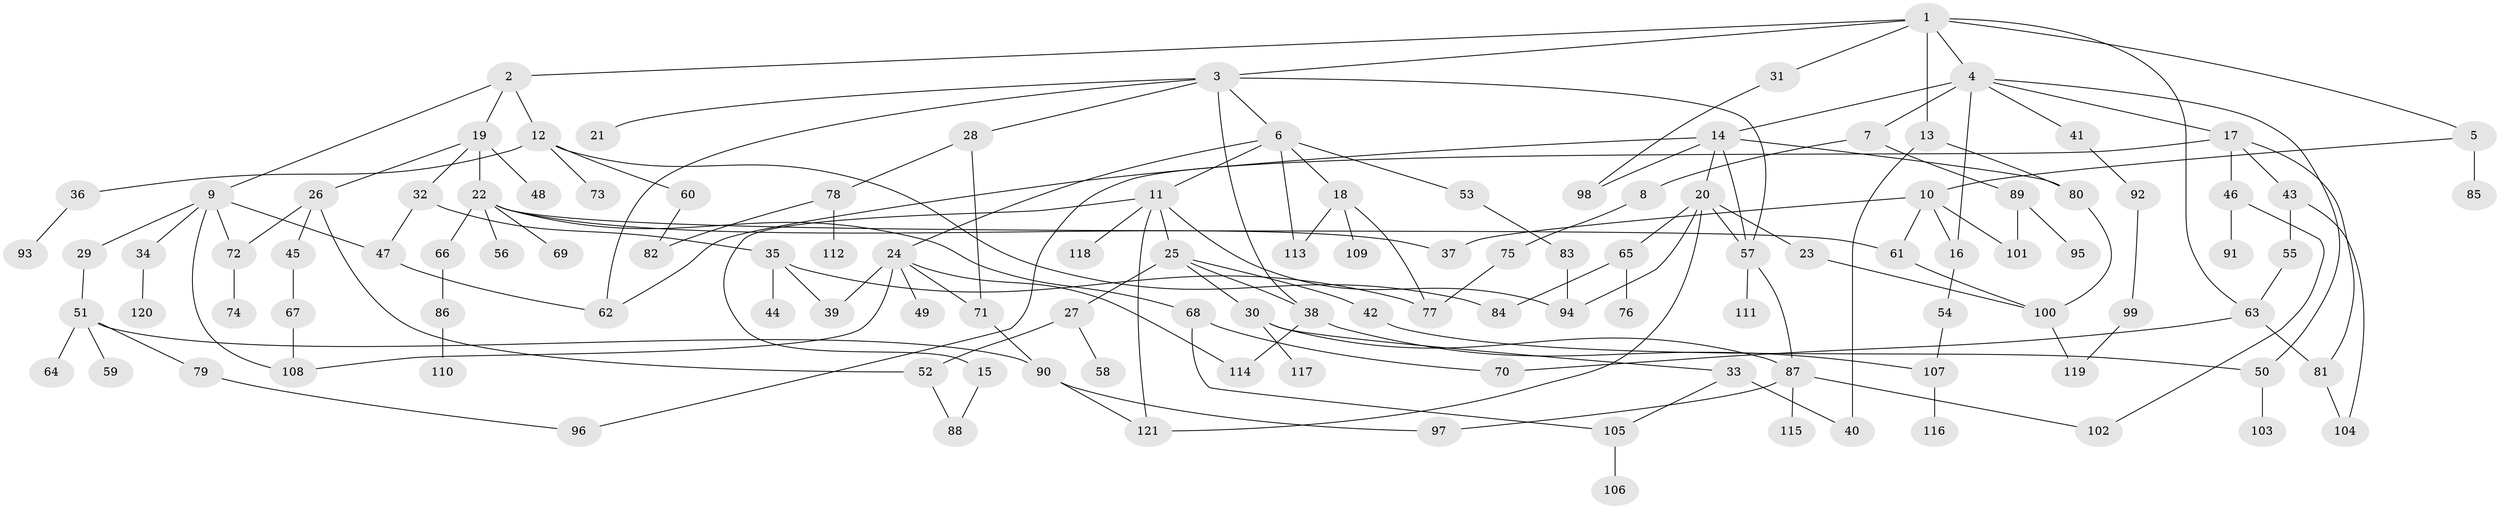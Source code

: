 // coarse degree distribution, {9: 0.01639344262295082, 8: 0.01639344262295082, 3: 0.18032786885245902, 6: 0.01639344262295082, 5: 0.08196721311475409, 2: 0.36065573770491804, 4: 0.21311475409836064, 7: 0.04918032786885246, 1: 0.06557377049180328}
// Generated by graph-tools (version 1.1) at 2025/36/03/04/25 23:36:08]
// undirected, 121 vertices, 165 edges
graph export_dot {
  node [color=gray90,style=filled];
  1;
  2;
  3;
  4;
  5;
  6;
  7;
  8;
  9;
  10;
  11;
  12;
  13;
  14;
  15;
  16;
  17;
  18;
  19;
  20;
  21;
  22;
  23;
  24;
  25;
  26;
  27;
  28;
  29;
  30;
  31;
  32;
  33;
  34;
  35;
  36;
  37;
  38;
  39;
  40;
  41;
  42;
  43;
  44;
  45;
  46;
  47;
  48;
  49;
  50;
  51;
  52;
  53;
  54;
  55;
  56;
  57;
  58;
  59;
  60;
  61;
  62;
  63;
  64;
  65;
  66;
  67;
  68;
  69;
  70;
  71;
  72;
  73;
  74;
  75;
  76;
  77;
  78;
  79;
  80;
  81;
  82;
  83;
  84;
  85;
  86;
  87;
  88;
  89;
  90;
  91;
  92;
  93;
  94;
  95;
  96;
  97;
  98;
  99;
  100;
  101;
  102;
  103;
  104;
  105;
  106;
  107;
  108;
  109;
  110;
  111;
  112;
  113;
  114;
  115;
  116;
  117;
  118;
  119;
  120;
  121;
  1 -- 2;
  1 -- 3;
  1 -- 4;
  1 -- 5;
  1 -- 13;
  1 -- 31;
  1 -- 63;
  2 -- 9;
  2 -- 12;
  2 -- 19;
  3 -- 6;
  3 -- 21;
  3 -- 28;
  3 -- 57;
  3 -- 62;
  3 -- 38;
  4 -- 7;
  4 -- 14;
  4 -- 16;
  4 -- 17;
  4 -- 41;
  4 -- 50;
  5 -- 10;
  5 -- 85;
  6 -- 11;
  6 -- 18;
  6 -- 24;
  6 -- 53;
  6 -- 113;
  7 -- 8;
  7 -- 89;
  8 -- 75;
  9 -- 29;
  9 -- 34;
  9 -- 47;
  9 -- 72;
  9 -- 108;
  10 -- 61;
  10 -- 101;
  10 -- 16;
  10 -- 37;
  11 -- 15;
  11 -- 25;
  11 -- 118;
  11 -- 121;
  11 -- 94;
  12 -- 36;
  12 -- 60;
  12 -- 73;
  12 -- 84;
  13 -- 80;
  13 -- 40;
  14 -- 20;
  14 -- 57;
  14 -- 62;
  14 -- 98;
  14 -- 80;
  15 -- 88;
  16 -- 54;
  17 -- 43;
  17 -- 46;
  17 -- 81;
  17 -- 96;
  18 -- 109;
  18 -- 77;
  18 -- 113;
  19 -- 22;
  19 -- 26;
  19 -- 32;
  19 -- 48;
  20 -- 23;
  20 -- 65;
  20 -- 94;
  20 -- 57;
  20 -- 121;
  22 -- 37;
  22 -- 56;
  22 -- 61;
  22 -- 66;
  22 -- 68;
  22 -- 69;
  23 -- 100;
  24 -- 49;
  24 -- 114;
  24 -- 39;
  24 -- 71;
  24 -- 108;
  25 -- 27;
  25 -- 30;
  25 -- 38;
  25 -- 42;
  26 -- 45;
  26 -- 52;
  26 -- 72;
  27 -- 58;
  27 -- 52;
  28 -- 71;
  28 -- 78;
  29 -- 51;
  30 -- 33;
  30 -- 117;
  30 -- 87;
  31 -- 98;
  32 -- 35;
  32 -- 47;
  33 -- 40;
  33 -- 105;
  34 -- 120;
  35 -- 39;
  35 -- 44;
  35 -- 77;
  36 -- 93;
  38 -- 114;
  38 -- 107;
  41 -- 92;
  42 -- 50;
  43 -- 55;
  43 -- 104;
  45 -- 67;
  46 -- 91;
  46 -- 102;
  47 -- 62;
  50 -- 103;
  51 -- 59;
  51 -- 64;
  51 -- 79;
  51 -- 90;
  52 -- 88;
  53 -- 83;
  54 -- 107;
  55 -- 63;
  57 -- 87;
  57 -- 111;
  60 -- 82;
  61 -- 100;
  63 -- 70;
  63 -- 81;
  65 -- 76;
  65 -- 84;
  66 -- 86;
  67 -- 108;
  68 -- 70;
  68 -- 105;
  71 -- 90;
  72 -- 74;
  75 -- 77;
  78 -- 82;
  78 -- 112;
  79 -- 96;
  80 -- 100;
  81 -- 104;
  83 -- 94;
  86 -- 110;
  87 -- 102;
  87 -- 115;
  87 -- 97;
  89 -- 95;
  89 -- 101;
  90 -- 97;
  90 -- 121;
  92 -- 99;
  99 -- 119;
  100 -- 119;
  105 -- 106;
  107 -- 116;
}
